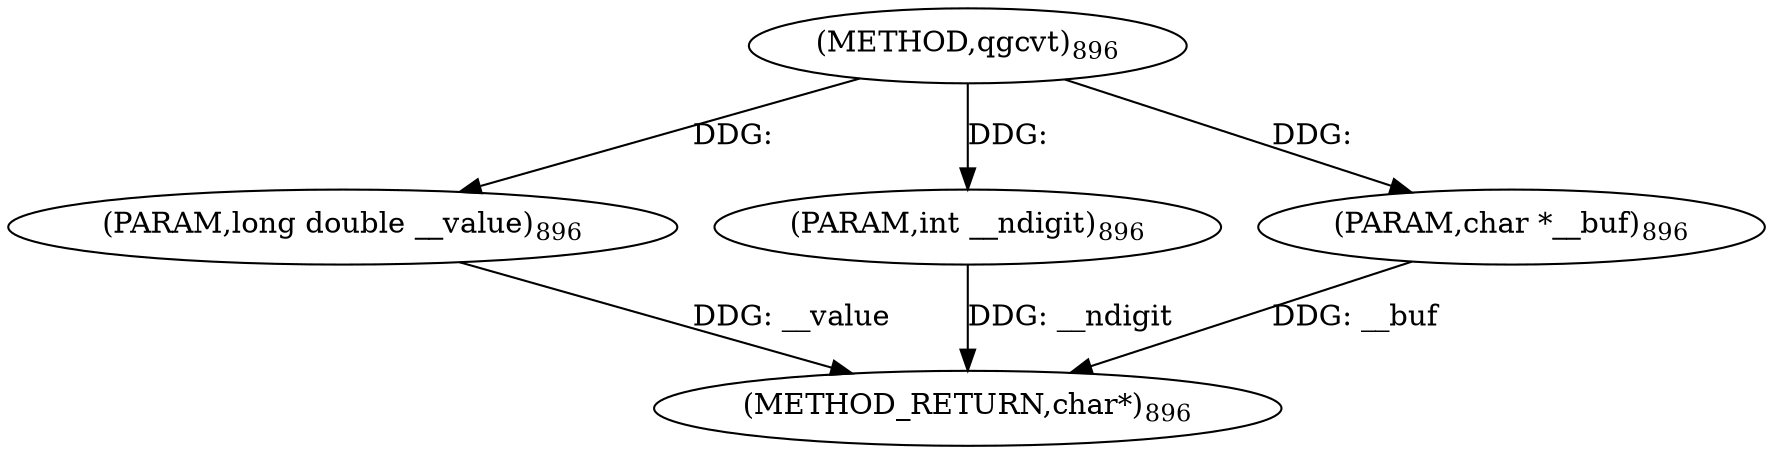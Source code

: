 digraph "qgcvt" {  
"45509" [label = <(METHOD,qgcvt)<SUB>896</SUB>> ]
"45513" [label = <(METHOD_RETURN,char*)<SUB>896</SUB>> ]
"45510" [label = <(PARAM,long double __value)<SUB>896</SUB>> ]
"45511" [label = <(PARAM,int __ndigit)<SUB>896</SUB>> ]
"45512" [label = <(PARAM,char *__buf)<SUB>896</SUB>> ]
  "45510" -> "45513"  [ label = "DDG: __value"] 
  "45511" -> "45513"  [ label = "DDG: __ndigit"] 
  "45512" -> "45513"  [ label = "DDG: __buf"] 
  "45509" -> "45510"  [ label = "DDG: "] 
  "45509" -> "45511"  [ label = "DDG: "] 
  "45509" -> "45512"  [ label = "DDG: "] 
}

